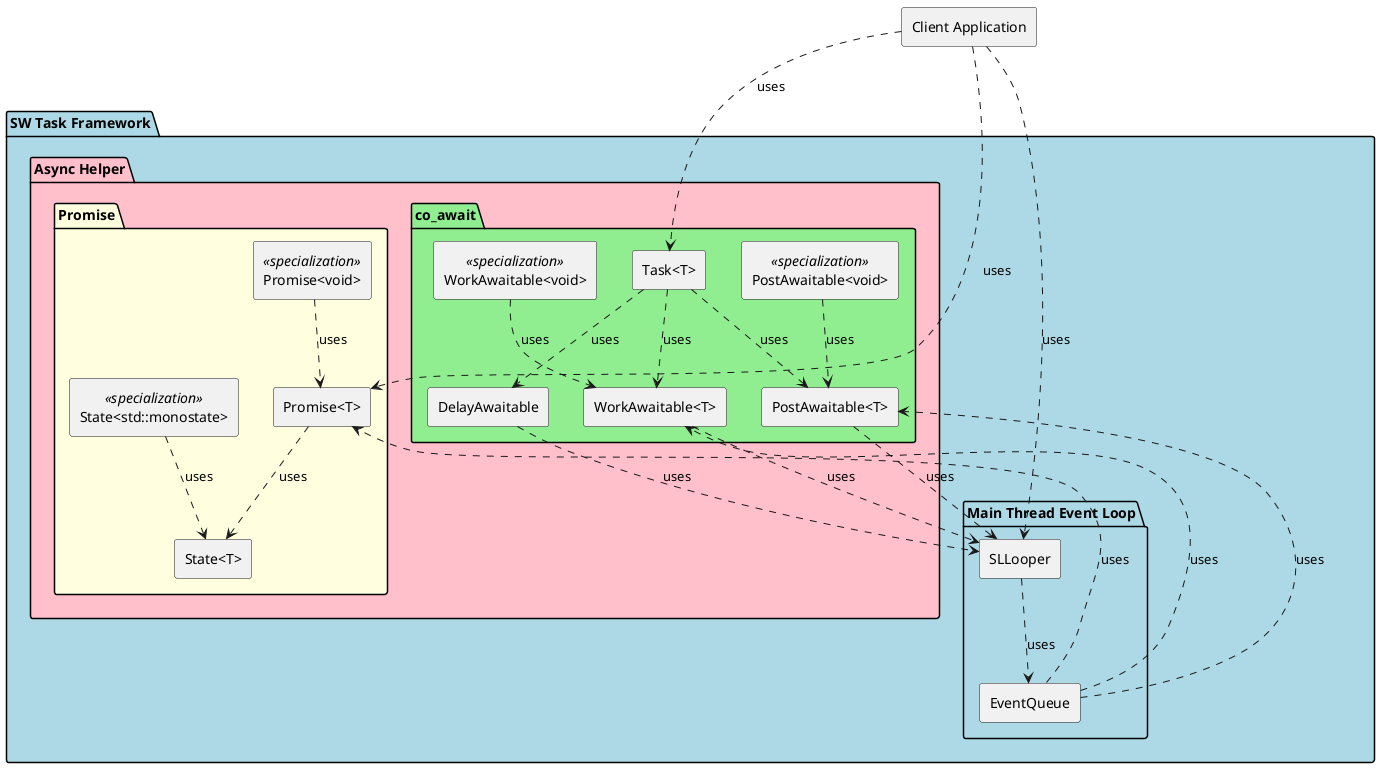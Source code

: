 


@startuml

rectangle "Client Application" as Client

package "SW Task Framework" #LightBlue {
    
    package "Async Helper" #Pink {
        
        package "Promise" #LightYellow {
            rectangle "Promise<T>" as PromiseMgr
            rectangle "State<T>" as StateMgr
            rectangle "Promise<void>" as PromiseVoid <<specialization>>
            rectangle "State<std::monostate>" as StateMono <<specialization>>
        }
        
        package "co_await" #LightGreen {
            rectangle "Task<T>" as TaskMgr
            rectangle "WorkAwaitable<T>" as WorkAwaitable
            rectangle "PostAwaitable<T>" as PostAwaitable
            rectangle "DelayAwaitable" as DelayAwaitable
            rectangle "WorkAwaitable<void>" as WorkAwaitableVoid <<specialization>>
            rectangle "PostAwaitable<void>" as PostAwaitableVoid <<specialization>>
        }
    }

    package "Main Thread Event Loop" {
        rectangle "SLLooper" as Looper
        rectangle "EventQueue" as Queue
    }
}

' External relationships - uses dependency only
Client ..> Looper : uses
Client ..> PromiseMgr : uses
Client ..> TaskMgr : uses

' Internal framework relationships - uses dependency only
Looper ..> Queue : uses
Queue ..> PromiseMgr : uses
Queue ..> WorkAwaitable : uses
Queue ..> PostAwaitable : uses

' Promise System internal relationships
PromiseMgr ..> StateMgr : uses
PromiseVoid ..> PromiseMgr : uses
StateMono ..> StateMgr : uses

' Co_Await System internal relationships
TaskMgr ..> WorkAwaitable : uses
TaskMgr ..> PostAwaitable : uses
TaskMgr ..> DelayAwaitable : uses
WorkAwaitable ..> Looper : uses
PostAwaitable ..> Looper : uses
DelayAwaitable ..> Looper : uses
WorkAwaitableVoid ..> WorkAwaitable : uses
PostAwaitableVoid ..> PostAwaitable : uses

@enduml








@startuml
'title "SW Task Framework - Promise Creation & Chaining Setup"

autonumber

participant "Client Application" as Client

box "SW Task Framework" #LightBlue
    participant "SLLooper\n(Event Loop)" as Looper
    participant "EventQueue" as MQ
    participant "Promise<T>" as Promise
    participant "State<T>" as State
end box

== Promise Creation Phase ==
Client -> Looper : createPromise<T>()
activate Looper

Looper -> MQ : enqueuePromise<T>()
activate MQ

MQ -> Promise : new Promise<T>()
activate Promise

Promise -> State : new State<T>()
activate State
note right of State : Initialize:\n- result = nullopt\n- exception = nullptr\n- continuation = nullptr
State --> Promise : return
deactivate State

Promise --> MQ : return Promise<T>
deactivate Promise

MQ --> Looper : return Promise<T>
deactivate MQ

Looper --> Client : return Promise<T>
deactivate Looper

== Promise Chaining Setup ==
Client -> Promise : then<U>(continuation_func)
activate Promise
Promise -> State : setContinuation(continuation_func)
activate State
State --> Promise : void
deactivate State
Promise --> Client : return Promise<U>
deactivate Promise

Client -> Promise : catch_error(error_handler)
activate Promise
Promise -> State : setErrorHandler(error_handler)
activate State
State --> Promise : void
deactivate State
Promise --> Client : return this Promise<T>
deactivate Promise

note over Client, State : Promise chain is now configured\nand ready for async execution

@enduml


@startuml
'title "SW Task Framework - Async Execution & Event Loop Processing"

autonumber

participant "Client Application" as Client

box "SW Task Framework" #LightBlue
    participant "SLLooper\n(Event Loop)" as Looper
    participant "EventQueue" as MQ
    participant "Promise<T>" as Promise
    participant "State<T>" as State
end box

== Async Execution & Resolution ==
note over Client : External async operation completes
Client ->> State : setValue(result) or setException(error)
activate State
'note right of State : Async call - non-blocking

State ->> Looper : post continuation/error handler to event loop
note right of Looper : Posted to internal event loop

== Event Loop Processing ==
Looper -> MQ : pollNext()
activate MQ
MQ --> Looper : return ready QueueItem
deactivate MQ

alt Normal Result Case
    Looper -> State : executeContinuation(result)
    activate State
    State -> Client : invoke then() callback with result
    activate Client
    note right of Client : Callback execution
    Client --> State : processing complete
    deactivate Client
    State --> Looper : execution complete
    deactivate State
else Exception Case
    Looper -> State : executeErrorHandler(exception)
    activate State
    State -> Client : invoke catch_error() callback
    activate Client
    note right of Client : Error handling
    Client --> State : error handled
    deactivate Client
    State --> Looper : error handling complete
    deactivate State
end

deactivate State

note over Promise : Promise chain continues\nwith next then() or catch_error()

@enduml



@startuml
'title "SW Task Framework - Promise Creation and Execution Flow"

rectangle "Client\nApplication" as Client

package "SW Task Framework" #LightBlue {
    
    package "Main Thread" {
        rectangle "SLLooper" as Looper
        rectangle "EventQueue" as MQ
        rectangle "Main Thread Event Loop" as MainLoop <<EventLoop>>
    }
    
    package "Async Helper" {
        rectangle "Promise" as Promise
        rectangle "State" as State
    }
}

' Promise Creation and Setup Flow
Client --> Looper : "1: createPromise()"
Looper --> MQ : "2: enqueuePromise()"
MQ --> Promise : "3: new Promise()"
Promise --> State : "4: new State()"

' Promise Chaining Setup
Client --> Promise : "5: then(), catch_error()"
Promise --> State : "6: setContinuation(), setErrorHandler()"

' Async Execution Flow
Client --> State : "7: setValue/setException (async)"
State --> MainLoop : "8: post continuation/error handler"
MainLoop --> MQ : "9: schedule execution"
MQ --> MainLoop : "10: pollNext()"
MainLoop --> State : "11: executeContinuation/executeErrorHandler()"
State --> Client : "12: invoke callbacks"

@enduml


@startuml
'title "SW Task Framework - co_await Creation and Execution Flow"

rectangle "ClientApplication" as Client

package "SW Task Framework" #LightBlue {
    
    package "Main Thread" {
        rectangle "SLLooper" as Looper
        rectangle "EventQueue" as MQ
        rectangle "Main Thread Event Loop" as MainLoop
    }
    
    package "Async Helper" {
        rectangle "Task<T>" as Task
        rectangle "PostAwaitable<T>" as Awaitable
    }
}

' co_await Creation and Setup Flow
Client --> Looper : "1: awaitPost"
Looper --> Awaitable : "2: new PostAwaitable<T>()"
Awaitable --> Task : "3: create awaitable wrapper"
Task --> Client : "4: return PostAwaitable<T>"

' co_await Suspension Flow
Client --> Awaitable : "5: co_await"
Awaitable --> Client : "6: return false (not ready)"
Client --> Awaitable : "7: await_suspend"
Awaitable --> Looper : "8: post"

' Async Execution Flow
Looper --> MQ : "9: enqueue(task)"
MQ --> MainLoop : "10: schedule execution"
MainLoop --> MQ : "11: pollNext()"
MainLoop --> Client : "12: execute user function"
Client --> MainLoop : "13: return result"
MainLoop --> Awaitable : "14: setResult(value)"

' Coroutine Resume Flow
Awaitable --> MainLoop : "15: resume(coroutine_handle)"
MainLoop --> Client : "16: resume coroutine execution"
Client --> Awaitable : "17: await_resume()"
Awaitable --> Client : "18: return result"

@enduml


@startuml
'title "SW Task Framework - co_await Execution Flow (coawait_simple.cpp)"

autonumber

participant "Client Application" as Client

box "SW Task Framework" #LightBlue
    participant "SLLooper" as Looper
    participant "EventQueue" as MQ
    participant "PostAwaitable" as Awaitable
    participant "Event Loop Thread" as EventThread
end box

== co_await awaitPost Execution ==
Client -> Looper : awaitPost(fetchData)
activate Looper

Looper -> Awaitable : new PostAwaitable<int>(looper, fetchData)
activate Awaitable
Awaitable --> Looper : return PostAwaitable<int>

Looper --> Client : return PostAwaitable<int>
deactivate Looper

Client -> Awaitable : co_await (await_ready())
activate Awaitable
Awaitable --> Client : return false
note right of Awaitable : Not ready, need suspension

Client -> Awaitable : await_suspend(coroutine_handle)
note right of Client : **SUSPEND POINT**\nSync call to suspend

Awaitable -> Looper : post(lambda_wrapper)
activate Looper
note right of Looper : Sync call to post task

Looper -> MQ : enqueue(lambda_wrapper)
activate MQ
MQ --> Looper : queued
deactivate MQ

Looper --> Awaitable : posted
deactivate Looper

Awaitable --> Client : suspended
deactivate Awaitable
note right of Client : **COROUTINE SUSPENDED**\nWaiting for completion

== Event Loop Thread Execution ==
activate MQ
MQ ->> EventThread : execute_queued_task()
activate EventThread
note right of EventThread : **Async execution**\nOn background thread

EventThread -> Client : fetchData()
activate Client
note right of Client : User function execution

Client --> EventThread : return 123
deactivate Client

EventThread -> Awaitable : setResult(123)
activate Awaitable
Awaitable --> EventThread : stored
deactivate Awaitable

EventThread ->> Client : resume(coroutine_handle)
note right of Client : **RESUME POINT**\nAsync callback to resume
deactivate EventThread
deactivate MQ

== Client Coroutine Completion ==
activate Client
note right of Client : **COROUTINE RESUMED**\nContinue from suspend point

Client -> Awaitable : await_resume()
activate Awaitable
Awaitable --> Client : return result
deactivate Awaitable

Client -> Client : "Result from awaitPost: 123"
deactivate Client

@enduml